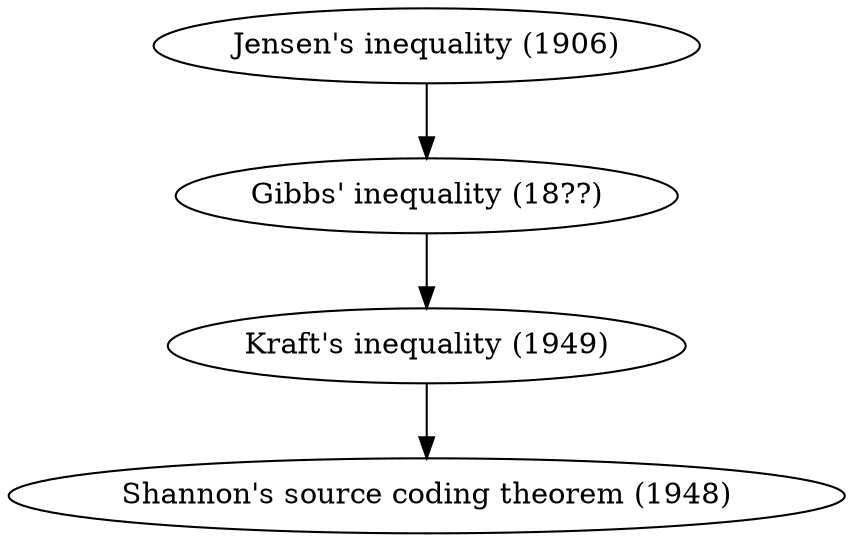 digraph {
 j [label="Jensen's inequality (1906)"];
 g [label="Gibbs' inequality (18??)"];
 k [label="Kraft's inequality (1949)"];
 s [label="Shannon's source coding theorem (1948)"];
 j -> g -> k -> s;
}
